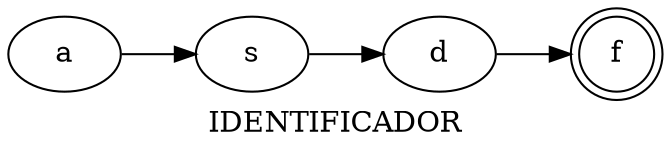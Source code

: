digraph grafico {
rankdir=LR;
label="IDENTIFICADOR";
node0 [label="a"];
node0 -> node1;
node1 [label="s"];
node1 -> node2;
node2 [label="d"];
node2 -> node3;
node3 [label="f"];
node3 [shape=doublecircle];
}
